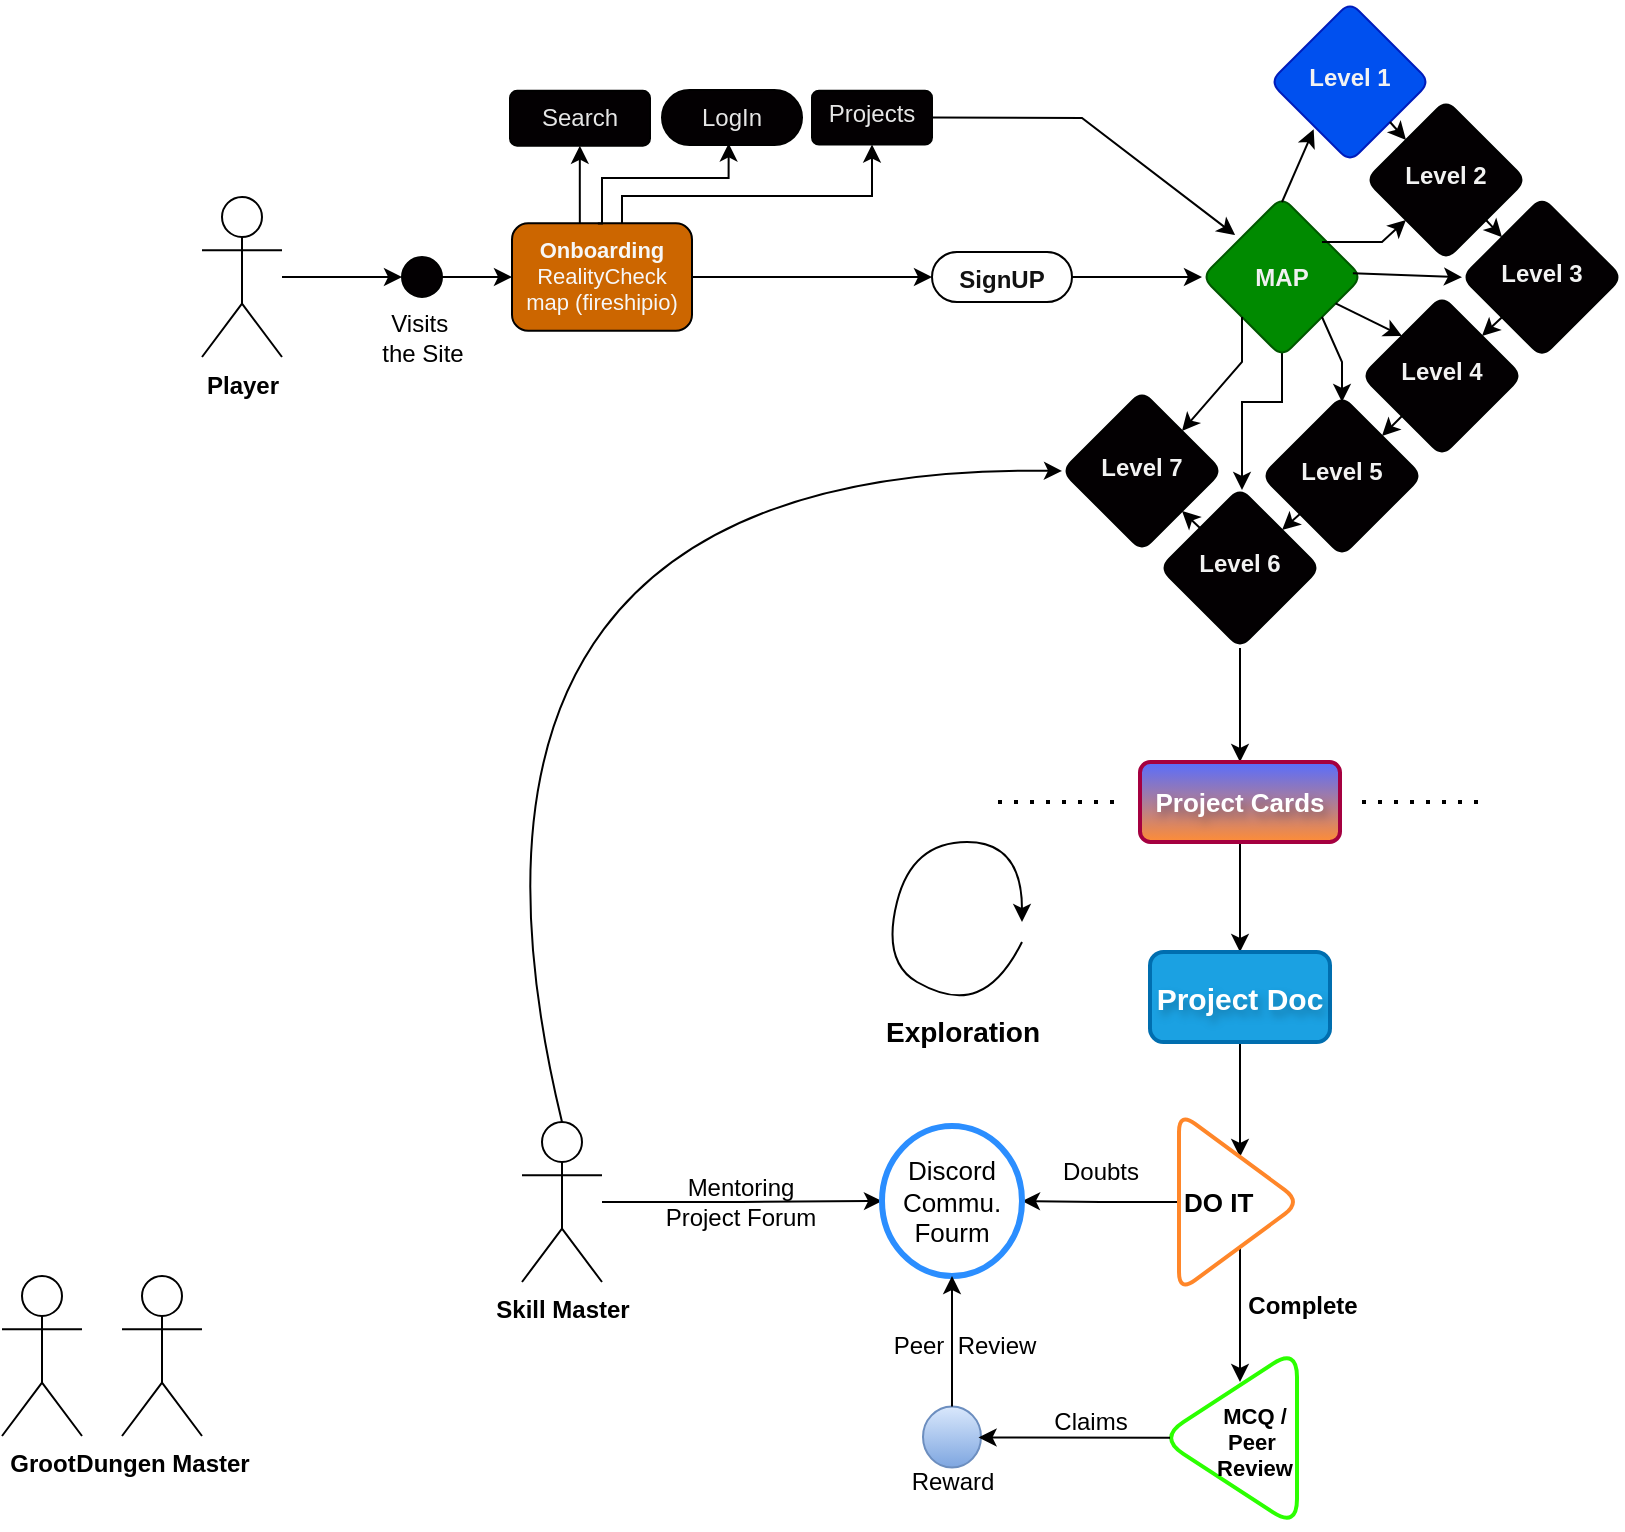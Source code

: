 <mxfile version="24.7.6">
  <diagram name="Page-1" id="eGerFE4Rf8FAYiZ98_NA">
    <mxGraphModel dx="1960" dy="1098" grid="1" gridSize="10" guides="1" tooltips="1" connect="1" arrows="1" fold="1" page="1" pageScale="1" pageWidth="850" pageHeight="1100" math="0" shadow="0">
      <root>
        <mxCell id="0" />
        <mxCell id="1" parent="0" />
        <mxCell id="n3ImuVNXiSJUvUDemmLi-9" value="" style="edgeStyle=orthogonalEdgeStyle;rounded=0;orthogonalLoop=1;jettySize=auto;html=1;" parent="1" source="n3ImuVNXiSJUvUDemmLi-1" target="n3ImuVNXiSJUvUDemmLi-8" edge="1">
          <mxGeometry relative="1" as="geometry" />
        </mxCell>
        <mxCell id="n3ImuVNXiSJUvUDemmLi-1" value="&lt;b&gt;Player&lt;br&gt;&lt;/b&gt;" style="shape=umlActor;verticalLabelPosition=bottom;verticalAlign=top;html=1;outlineConnect=0;" parent="1" vertex="1">
          <mxGeometry x="120" y="97.5" width="40" height="80" as="geometry" />
        </mxCell>
        <mxCell id="eRNYIj-CRV8q_Qukp-I2-65" value="" style="edgeStyle=orthogonalEdgeStyle;rounded=0;orthogonalLoop=1;jettySize=auto;html=1;" parent="1" source="n3ImuVNXiSJUvUDemmLi-2" target="eRNYIj-CRV8q_Qukp-I2-48" edge="1">
          <mxGeometry relative="1" as="geometry" />
        </mxCell>
        <mxCell id="n3ImuVNXiSJUvUDemmLi-2" value="&lt;b&gt;Skill Master&lt;/b&gt;" style="shape=umlActor;verticalLabelPosition=bottom;verticalAlign=top;html=1;outlineConnect=0;" parent="1" vertex="1">
          <mxGeometry x="280" y="560" width="40" height="80" as="geometry" />
        </mxCell>
        <mxCell id="n3ImuVNXiSJUvUDemmLi-3" value="&lt;b&gt;Groot&lt;/b&gt;" style="shape=umlActor;verticalLabelPosition=bottom;verticalAlign=top;html=1;outlineConnect=0;" parent="1" vertex="1">
          <mxGeometry x="20" y="637" width="40" height="80" as="geometry" />
        </mxCell>
        <mxCell id="n3ImuVNXiSJUvUDemmLi-4" value="&lt;b&gt;Dungen Master&lt;/b&gt;" style="shape=umlActor;verticalLabelPosition=bottom;verticalAlign=top;html=1;outlineConnect=0;" parent="1" vertex="1">
          <mxGeometry x="80" y="637" width="40" height="80" as="geometry" />
        </mxCell>
        <mxCell id="n3ImuVNXiSJUvUDemmLi-16" value="" style="edgeStyle=orthogonalEdgeStyle;rounded=0;orthogonalLoop=1;jettySize=auto;html=1;" parent="1" source="n3ImuVNXiSJUvUDemmLi-8" target="n3ImuVNXiSJUvUDemmLi-15" edge="1">
          <mxGeometry relative="1" as="geometry" />
        </mxCell>
        <mxCell id="n3ImuVNXiSJUvUDemmLi-8" value="" style="ellipse;whiteSpace=wrap;html=1;verticalAlign=top;gradientColor=none;fillColor=#030002;" parent="1" vertex="1">
          <mxGeometry x="220" y="127.5" width="20" height="20" as="geometry" />
        </mxCell>
        <mxCell id="n3ImuVNXiSJUvUDemmLi-10" value="&lt;div style=&quot;line-height: 90%;&quot; align=&quot;center&quot;&gt;&lt;font color=&quot;#e6e6e6&quot;&gt;Projects&lt;br&gt;&lt;/font&gt;&lt;/div&gt;" style="rounded=1;whiteSpace=wrap;html=1;verticalAlign=top;fillColor=#030002;gradientColor=none;align=center;arcSize=13;" parent="1" vertex="1">
          <mxGeometry x="425" y="44.37" width="60" height="26.88" as="geometry" />
        </mxCell>
        <mxCell id="n3ImuVNXiSJUvUDemmLi-12" value="&lt;div&gt;Visits&amp;nbsp;&lt;/div&gt;&lt;div&gt;the Site&lt;/div&gt;" style="text;html=1;align=center;verticalAlign=middle;resizable=0;points=[];autosize=1;strokeColor=none;fillColor=none;" parent="1" vertex="1">
          <mxGeometry x="200" y="147.5" width="60" height="40" as="geometry" />
        </mxCell>
        <mxCell id="n3ImuVNXiSJUvUDemmLi-18" value="" style="edgeStyle=orthogonalEdgeStyle;rounded=0;orthogonalLoop=1;jettySize=auto;html=1;" parent="1" source="n3ImuVNXiSJUvUDemmLi-15" target="n3ImuVNXiSJUvUDemmLi-10" edge="1">
          <mxGeometry relative="1" as="geometry">
            <Array as="points">
              <mxPoint x="330" y="97" />
              <mxPoint x="455" y="97" />
            </Array>
          </mxGeometry>
        </mxCell>
        <mxCell id="n3ImuVNXiSJUvUDemmLi-22" value="" style="edgeStyle=orthogonalEdgeStyle;rounded=0;orthogonalLoop=1;jettySize=auto;html=1;" parent="1" source="n3ImuVNXiSJUvUDemmLi-15" target="n3ImuVNXiSJUvUDemmLi-21" edge="1">
          <mxGeometry relative="1" as="geometry" />
        </mxCell>
        <mxCell id="eRNYIj-CRV8q_Qukp-I2-2" value="" style="edgeStyle=orthogonalEdgeStyle;rounded=0;orthogonalLoop=1;jettySize=auto;html=1;" parent="1" edge="1">
          <mxGeometry relative="1" as="geometry">
            <mxPoint x="308.92" y="110.63" as="sourcePoint" />
            <mxPoint x="308.92" y="71.87" as="targetPoint" />
            <Array as="points">
              <mxPoint x="308.92" y="90" />
              <mxPoint x="308.92" y="90" />
            </Array>
          </mxGeometry>
        </mxCell>
        <mxCell id="n3ImuVNXiSJUvUDemmLi-15" value="&lt;div style=&quot;font-size: 11px;&quot;&gt;&lt;font style=&quot;font-size: 11px;&quot; color=&quot;#f7f7f7&quot;&gt;&lt;b&gt;Onboarding&lt;/b&gt;&lt;/font&gt;&lt;/div&gt;&lt;div style=&quot;font-size: 11px;&quot;&gt;&lt;font style=&quot;font-size: 11px;&quot; color=&quot;#f7f7f7&quot;&gt;RealityCheck map (fireshipio)&lt;br&gt;&lt;/font&gt;&lt;/div&gt;" style="rounded=1;whiteSpace=wrap;html=1;verticalAlign=top;fillColor=#CC6600;gradientColor=none;" parent="1" vertex="1">
          <mxGeometry x="275" y="110.63" width="90" height="53.75" as="geometry" />
        </mxCell>
        <mxCell id="n3ImuVNXiSJUvUDemmLi-19" value="&lt;font color=&quot;#e6e6e6&quot;&gt;LogIn&lt;/font&gt;" style="rounded=1;whiteSpace=wrap;html=1;verticalAlign=top;fillColor=#030002;gradientColor=none;align=center;arcSize=50;" parent="1" vertex="1">
          <mxGeometry x="350" y="44.06" width="70" height="27.5" as="geometry" />
        </mxCell>
        <mxCell id="n3ImuVNXiSJUvUDemmLi-20" value="" style="edgeStyle=orthogonalEdgeStyle;rounded=0;orthogonalLoop=1;jettySize=auto;html=1;entryX=0.476;entryY=0.97;entryDx=0;entryDy=0;entryPerimeter=0;exitX=0.477;exitY=0.002;exitDx=0;exitDy=0;exitPerimeter=0;" parent="1" source="n3ImuVNXiSJUvUDemmLi-15" edge="1">
          <mxGeometry relative="1" as="geometry">
            <mxPoint x="320.27" y="113.049" as="sourcePoint" />
            <Array as="points">
              <mxPoint x="320" y="111" />
              <mxPoint x="320" y="88" />
              <mxPoint x="383" y="88" />
            </Array>
            <mxPoint x="383.32" y="70.735" as="targetPoint" />
          </mxGeometry>
        </mxCell>
        <mxCell id="eRNYIj-CRV8q_Qukp-I2-5" value="" style="edgeStyle=orthogonalEdgeStyle;rounded=0;orthogonalLoop=1;jettySize=auto;html=1;" parent="1" source="n3ImuVNXiSJUvUDemmLi-21" target="eRNYIj-CRV8q_Qukp-I2-3" edge="1">
          <mxGeometry relative="1" as="geometry" />
        </mxCell>
        <mxCell id="n3ImuVNXiSJUvUDemmLi-21" value="&lt;b&gt;&lt;font color=&quot;#121212&quot;&gt;SignUP&lt;/font&gt;&lt;/b&gt;" style="rounded=1;whiteSpace=wrap;html=1;verticalAlign=top;fillColor=none;gradientColor=none;arcSize=50;" parent="1" vertex="1">
          <mxGeometry x="485" y="125" width="70" height="25" as="geometry" />
        </mxCell>
        <mxCell id="eRNYIj-CRV8q_Qukp-I2-1" value="&lt;font color=&quot;#e6e6e6&quot;&gt;Search&lt;/font&gt;" style="rounded=1;whiteSpace=wrap;html=1;verticalAlign=top;fillColor=#030002;gradientColor=none;align=center;arcSize=13;" parent="1" vertex="1">
          <mxGeometry x="274" y="44.37" width="70" height="27.5" as="geometry" />
        </mxCell>
        <mxCell id="eRNYIj-CRV8q_Qukp-I2-7" value="" style="edgeStyle=orthogonalEdgeStyle;rounded=0;orthogonalLoop=1;jettySize=auto;html=1;" parent="1" target="eRNYIj-CRV8q_Qukp-I2-6" edge="1">
          <mxGeometry relative="1" as="geometry">
            <mxPoint x="660" y="170" as="sourcePoint" />
            <Array as="points">
              <mxPoint x="660" y="200" />
              <mxPoint x="640" y="200" />
            </Array>
          </mxGeometry>
        </mxCell>
        <mxCell id="eRNYIj-CRV8q_Qukp-I2-3" value="&lt;p style=&quot;line-height: 350%;&quot;&gt;&lt;font color=&quot;#f0f0f0&quot;&gt;&lt;b&gt;MAP&lt;/b&gt;&lt;/font&gt;&lt;/p&gt;" style="rhombus;whiteSpace=wrap;html=1;verticalAlign=top;fillColor=#008a00;rounded=1;arcSize=13;strokeColor=#005700;fontColor=#ffffff;" parent="1" vertex="1">
          <mxGeometry x="620" y="97.5" width="80" height="80" as="geometry" />
        </mxCell>
        <mxCell id="eRNYIj-CRV8q_Qukp-I2-26" value="" style="edgeStyle=orthogonalEdgeStyle;rounded=0;orthogonalLoop=1;jettySize=auto;html=1;" parent="1" source="eRNYIj-CRV8q_Qukp-I2-6" target="eRNYIj-CRV8q_Qukp-I2-25" edge="1">
          <mxGeometry relative="1" as="geometry" />
        </mxCell>
        <mxCell id="eRNYIj-CRV8q_Qukp-I2-6" value="&lt;p style=&quot;line-height: 320%;&quot;&gt;&lt;font color=&quot;#f2f2f2&quot;&gt;&lt;b&gt;Level 6&lt;/b&gt;&lt;/font&gt;&lt;/p&gt;" style="rhombus;whiteSpace=wrap;html=1;verticalAlign=top;fillColor=#030002;rounded=1;gradientColor=none;arcSize=13;" parent="1" vertex="1">
          <mxGeometry x="599" y="243" width="80" height="80" as="geometry" />
        </mxCell>
        <mxCell id="eRNYIj-CRV8q_Qukp-I2-11" value="&lt;p style=&quot;line-height: 320%;&quot;&gt;&lt;font color=&quot;#f2f2f2&quot;&gt;&lt;b&gt;Level 4&lt;/b&gt;&lt;/font&gt;&lt;/p&gt;" style="rhombus;whiteSpace=wrap;html=1;verticalAlign=top;fillColor=#030002;rounded=1;gradientColor=none;arcSize=13;" parent="1" vertex="1">
          <mxGeometry x="700" y="147" width="80" height="80" as="geometry" />
        </mxCell>
        <mxCell id="eRNYIj-CRV8q_Qukp-I2-13" value="&lt;p style=&quot;line-height: 320%;&quot;&gt;&lt;font color=&quot;#f2f2f2&quot;&gt;&lt;b&gt;Level 5&lt;br&gt;&lt;/b&gt;&lt;/font&gt;&lt;/p&gt;" style="rhombus;whiteSpace=wrap;html=1;verticalAlign=top;fillColor=#030002;rounded=1;gradientColor=none;arcSize=13;" parent="1" vertex="1">
          <mxGeometry x="650" y="197" width="80" height="80" as="geometry" />
        </mxCell>
        <mxCell id="eRNYIj-CRV8q_Qukp-I2-14" value="&lt;p style=&quot;line-height: 320%;&quot;&gt;&lt;font color=&quot;#f2f2f2&quot;&gt;&lt;b&gt;Level 3&lt;br&gt;&lt;/b&gt;&lt;/font&gt;&lt;/p&gt;" style="rhombus;whiteSpace=wrap;html=1;verticalAlign=top;fillColor=#030002;rounded=1;gradientColor=none;arcSize=13;" parent="1" vertex="1">
          <mxGeometry x="750" y="97.63" width="80" height="80" as="geometry" />
        </mxCell>
        <mxCell id="eRNYIj-CRV8q_Qukp-I2-15" value="&lt;p style=&quot;line-height: 320%;&quot;&gt;&lt;font color=&quot;#f2f2f2&quot;&gt;&lt;b&gt;Level 2&lt;/b&gt;&lt;/font&gt;&lt;/p&gt;" style="rhombus;whiteSpace=wrap;html=1;verticalAlign=top;fillColor=#030002;rounded=1;gradientColor=none;arcSize=13;" parent="1" vertex="1">
          <mxGeometry x="702" y="49" width="80" height="80" as="geometry" />
        </mxCell>
        <mxCell id="eRNYIj-CRV8q_Qukp-I2-16" value="&lt;p style=&quot;line-height: 320%;&quot;&gt;&lt;font color=&quot;#f2f2f2&quot;&gt;&lt;b&gt;Level 1&lt;/b&gt;&lt;/font&gt;&lt;/p&gt;" style="rhombus;whiteSpace=wrap;html=1;verticalAlign=top;fillColor=#0050ef;rounded=1;arcSize=13;strokeColor=#001DBC;fontColor=#ffffff;" parent="1" vertex="1">
          <mxGeometry x="654" width="80" height="80" as="geometry" />
        </mxCell>
        <mxCell id="eRNYIj-CRV8q_Qukp-I2-17" value="&lt;p style=&quot;line-height: 320%;&quot;&gt;&lt;font color=&quot;#f2f2f2&quot;&gt;&lt;b&gt;Level 7&lt;br&gt;&lt;/b&gt;&lt;/font&gt;&lt;/p&gt;" style="rhombus;whiteSpace=wrap;html=1;verticalAlign=top;fillColor=#030002;rounded=1;gradientColor=none;arcSize=13;" parent="1" vertex="1">
          <mxGeometry x="550" y="194.5" width="80" height="80" as="geometry" />
        </mxCell>
        <mxCell id="eRNYIj-CRV8q_Qukp-I2-18" value="" style="endArrow=classic;html=1;rounded=0;entryX=0.207;entryY=0.238;entryDx=0;entryDy=0;exitX=1;exitY=0.5;exitDx=0;exitDy=0;entryPerimeter=0;" parent="1" source="n3ImuVNXiSJUvUDemmLi-10" target="eRNYIj-CRV8q_Qukp-I2-3" edge="1">
          <mxGeometry width="50" height="50" relative="1" as="geometry">
            <mxPoint x="590" y="180" as="sourcePoint" />
            <mxPoint x="640" y="130" as="targetPoint" />
            <Array as="points">
              <mxPoint x="560" y="58" />
            </Array>
          </mxGeometry>
        </mxCell>
        <mxCell id="eRNYIj-CRV8q_Qukp-I2-19" value="" style="endArrow=classic;html=1;rounded=0;entryX=1;entryY=0;entryDx=0;entryDy=0;exitX=0;exitY=1;exitDx=0;exitDy=0;" parent="1" source="eRNYIj-CRV8q_Qukp-I2-3" target="eRNYIj-CRV8q_Qukp-I2-17" edge="1">
          <mxGeometry width="50" height="50" relative="1" as="geometry">
            <mxPoint x="445" y="38" as="sourcePoint" />
            <mxPoint x="650" y="128" as="targetPoint" />
            <Array as="points">
              <mxPoint x="640" y="180" />
            </Array>
          </mxGeometry>
        </mxCell>
        <mxCell id="eRNYIj-CRV8q_Qukp-I2-20" value="" style="endArrow=classic;html=1;rounded=0;exitX=1;exitY=1;exitDx=0;exitDy=0;" parent="1" source="eRNYIj-CRV8q_Qukp-I2-3" edge="1">
          <mxGeometry width="50" height="50" relative="1" as="geometry">
            <mxPoint x="650" y="168" as="sourcePoint" />
            <mxPoint x="690" y="200" as="targetPoint" />
            <Array as="points">
              <mxPoint x="690" y="180" />
            </Array>
          </mxGeometry>
        </mxCell>
        <mxCell id="eRNYIj-CRV8q_Qukp-I2-21" value="" style="endArrow=classic;html=1;rounded=0;entryX=0.273;entryY=0.796;entryDx=0;entryDy=0;entryPerimeter=0;" parent="1" target="eRNYIj-CRV8q_Qukp-I2-16" edge="1">
          <mxGeometry width="50" height="50" relative="1" as="geometry">
            <mxPoint x="660" y="100" as="sourcePoint" />
            <mxPoint x="780" y="60" as="targetPoint" />
            <Array as="points" />
          </mxGeometry>
        </mxCell>
        <mxCell id="eRNYIj-CRV8q_Qukp-I2-22" value="" style="endArrow=classic;html=1;rounded=0;entryX=0;entryY=0.5;entryDx=0;entryDy=0;exitX=0.943;exitY=0.476;exitDx=0;exitDy=0;exitPerimeter=0;" parent="1" source="eRNYIj-CRV8q_Qukp-I2-3" target="eRNYIj-CRV8q_Qukp-I2-14" edge="1">
          <mxGeometry width="50" height="50" relative="1" as="geometry">
            <mxPoint x="700" y="138" as="sourcePoint" />
            <mxPoint x="920" y="207.5" as="targetPoint" />
            <Array as="points" />
          </mxGeometry>
        </mxCell>
        <mxCell id="eRNYIj-CRV8q_Qukp-I2-23" value="" style="endArrow=classic;html=1;rounded=0;entryX=0;entryY=0;entryDx=0;entryDy=0;" parent="1" source="eRNYIj-CRV8q_Qukp-I2-3" target="eRNYIj-CRV8q_Qukp-I2-11" edge="1">
          <mxGeometry width="50" height="50" relative="1" as="geometry">
            <mxPoint x="690" y="150" as="sourcePoint" />
            <mxPoint x="940" y="41.87" as="targetPoint" />
            <Array as="points" />
          </mxGeometry>
        </mxCell>
        <mxCell id="eRNYIj-CRV8q_Qukp-I2-24" value="" style="endArrow=classic;html=1;rounded=0;entryX=0;entryY=1;entryDx=0;entryDy=0;" parent="1" target="eRNYIj-CRV8q_Qukp-I2-15" edge="1">
          <mxGeometry width="50" height="50" relative="1" as="geometry">
            <mxPoint x="680" y="120" as="sourcePoint" />
            <mxPoint x="735" y="70" as="targetPoint" />
            <Array as="points">
              <mxPoint x="710" y="120" />
            </Array>
          </mxGeometry>
        </mxCell>
        <mxCell id="eRNYIj-CRV8q_Qukp-I2-42" value="" style="edgeStyle=orthogonalEdgeStyle;rounded=0;orthogonalLoop=1;jettySize=auto;html=1;" parent="1" source="eRNYIj-CRV8q_Qukp-I2-25" target="eRNYIj-CRV8q_Qukp-I2-41" edge="1">
          <mxGeometry relative="1" as="geometry" />
        </mxCell>
        <mxCell id="eRNYIj-CRV8q_Qukp-I2-25" value="&lt;b style=&quot;font-size: 13px;&quot;&gt;&lt;font style=&quot;font-size: 13px;&quot;&gt;Project Cards&lt;br style=&quot;font-size: 13px;&quot;&gt;&lt;/font&gt;&lt;/b&gt;" style="rounded=1;whiteSpace=wrap;html=1;verticalAlign=middle;fillColor=#FF8D36;arcSize=13;strokeWidth=2;shadow=0;textShadow=1;fontSize=13;fontColor=#ffffff;strokeColor=#A50040;gradientDirection=north;gradientColor=#576DFF;" parent="1" vertex="1">
          <mxGeometry x="589" y="380" width="100" height="40" as="geometry" />
        </mxCell>
        <mxCell id="eRNYIj-CRV8q_Qukp-I2-27" value="" style="endArrow=classic;html=1;rounded=0;entryX=0;entryY=0;entryDx=0;entryDy=0;exitX=1;exitY=1;exitDx=0;exitDy=0;" parent="1" source="eRNYIj-CRV8q_Qukp-I2-16" target="eRNYIj-CRV8q_Qukp-I2-15" edge="1">
          <mxGeometry width="50" height="50" relative="1" as="geometry">
            <mxPoint x="570" y="270" as="sourcePoint" />
            <mxPoint x="620" y="220" as="targetPoint" />
          </mxGeometry>
        </mxCell>
        <mxCell id="eRNYIj-CRV8q_Qukp-I2-28" value="" style="endArrow=classic;html=1;rounded=0;entryX=0;entryY=0;entryDx=0;entryDy=0;exitX=1;exitY=1;exitDx=0;exitDy=0;" parent="1" source="eRNYIj-CRV8q_Qukp-I2-15" target="eRNYIj-CRV8q_Qukp-I2-14" edge="1">
          <mxGeometry width="50" height="50" relative="1" as="geometry">
            <mxPoint x="762" y="122" as="sourcePoint" />
            <mxPoint x="770" y="131" as="targetPoint" />
          </mxGeometry>
        </mxCell>
        <mxCell id="eRNYIj-CRV8q_Qukp-I2-29" value="" style="endArrow=classic;html=1;rounded=0;entryX=1;entryY=0;entryDx=0;entryDy=0;exitX=0;exitY=1;exitDx=0;exitDy=0;" parent="1" source="eRNYIj-CRV8q_Qukp-I2-14" target="eRNYIj-CRV8q_Qukp-I2-11" edge="1">
          <mxGeometry width="50" height="50" relative="1" as="geometry">
            <mxPoint x="734" y="80" as="sourcePoint" />
            <mxPoint x="742" y="89" as="targetPoint" />
          </mxGeometry>
        </mxCell>
        <mxCell id="eRNYIj-CRV8q_Qukp-I2-30" value="" style="endArrow=classic;html=1;rounded=0;entryX=1;entryY=0;entryDx=0;entryDy=0;exitX=0;exitY=1;exitDx=0;exitDy=0;" parent="1" source="eRNYIj-CRV8q_Qukp-I2-11" target="eRNYIj-CRV8q_Qukp-I2-13" edge="1">
          <mxGeometry width="50" height="50" relative="1" as="geometry">
            <mxPoint x="744" y="90" as="sourcePoint" />
            <mxPoint x="752" y="99" as="targetPoint" />
          </mxGeometry>
        </mxCell>
        <mxCell id="eRNYIj-CRV8q_Qukp-I2-33" value="" style="endArrow=classic;html=1;rounded=0;" parent="1" source="eRNYIj-CRV8q_Qukp-I2-13" target="eRNYIj-CRV8q_Qukp-I2-6" edge="1">
          <mxGeometry width="50" height="50" relative="1" as="geometry">
            <mxPoint x="669" y="248.96" as="sourcePoint" />
            <mxPoint x="659" y="262" as="targetPoint" />
          </mxGeometry>
        </mxCell>
        <mxCell id="eRNYIj-CRV8q_Qukp-I2-34" value="" style="endArrow=classic;html=1;rounded=0;entryX=1;entryY=1;entryDx=0;entryDy=0;exitX=0;exitY=0;exitDx=0;exitDy=0;" parent="1" source="eRNYIj-CRV8q_Qukp-I2-6" target="eRNYIj-CRV8q_Qukp-I2-17" edge="1">
          <mxGeometry width="50" height="50" relative="1" as="geometry">
            <mxPoint x="610" y="230" as="sourcePoint" />
            <mxPoint x="660" y="180" as="targetPoint" />
          </mxGeometry>
        </mxCell>
        <mxCell id="eRNYIj-CRV8q_Qukp-I2-47" value="" style="edgeStyle=orthogonalEdgeStyle;rounded=0;orthogonalLoop=1;jettySize=auto;html=1;" parent="1" source="eRNYIj-CRV8q_Qukp-I2-41" target="eRNYIj-CRV8q_Qukp-I2-46" edge="1">
          <mxGeometry relative="1" as="geometry" />
        </mxCell>
        <mxCell id="eRNYIj-CRV8q_Qukp-I2-41" value="&lt;b style=&quot;font-size: 15px;&quot;&gt;Project Doc&lt;br style=&quot;font-size: 15px;&quot;&gt;&lt;/b&gt;" style="whiteSpace=wrap;html=1;fillColor=#1ba1e2;rounded=1;arcSize=15;strokeWidth=2;textShadow=1;fontSize=15;shadow=0;glass=0;fontColor=#ffffff;strokeColor=#006EAF;" parent="1" vertex="1">
          <mxGeometry x="594" y="475" width="90" height="45" as="geometry" />
        </mxCell>
        <mxCell id="eRNYIj-CRV8q_Qukp-I2-44" value="" style="endArrow=none;dashed=1;html=1;dashPattern=1 3;strokeWidth=2;rounded=0;" parent="1" edge="1">
          <mxGeometry width="50" height="50" relative="1" as="geometry">
            <mxPoint x="700" y="400" as="sourcePoint" />
            <mxPoint x="760" y="400" as="targetPoint" />
          </mxGeometry>
        </mxCell>
        <mxCell id="eRNYIj-CRV8q_Qukp-I2-45" value="" style="endArrow=none;dashed=1;html=1;dashPattern=1 3;strokeWidth=2;rounded=0;" parent="1" edge="1">
          <mxGeometry width="50" height="50" relative="1" as="geometry">
            <mxPoint x="518" y="400" as="sourcePoint" />
            <mxPoint x="578" y="400" as="targetPoint" />
          </mxGeometry>
        </mxCell>
        <mxCell id="eRNYIj-CRV8q_Qukp-I2-49" value="" style="edgeStyle=orthogonalEdgeStyle;rounded=0;orthogonalLoop=1;jettySize=auto;html=1;" parent="1" source="eRNYIj-CRV8q_Qukp-I2-46" target="eRNYIj-CRV8q_Qukp-I2-48" edge="1">
          <mxGeometry relative="1" as="geometry" />
        </mxCell>
        <mxCell id="eRNYIj-CRV8q_Qukp-I2-51" value="" style="edgeStyle=orthogonalEdgeStyle;rounded=0;orthogonalLoop=1;jettySize=auto;html=1;entryX=0.399;entryY=0.811;entryDx=0;entryDy=0;entryPerimeter=0;" parent="1" source="eRNYIj-CRV8q_Qukp-I2-46" target="eRNYIj-CRV8q_Qukp-I2-50" edge="1">
          <mxGeometry relative="1" as="geometry">
            <Array as="points">
              <mxPoint x="639" y="690" />
            </Array>
          </mxGeometry>
        </mxCell>
        <mxCell id="eRNYIj-CRV8q_Qukp-I2-46" value="&lt;b style=&quot;font-size: 13px;&quot;&gt;DO IT&lt;/b&gt;" style="triangle;whiteSpace=wrap;html=1;fontSize=13;fillColor=none;rounded=1;gradientColor=none;arcSize=20;strokeWidth=2;shadow=0;glass=0;rotation=0;verticalAlign=middle;align=left;strokeColor=#FF8629;" parent="1" vertex="1">
          <mxGeometry x="608.5" y="555" width="61" height="90" as="geometry" />
        </mxCell>
        <mxCell id="eRNYIj-CRV8q_Qukp-I2-48" value="&lt;div&gt;Discord&lt;/div&gt;&lt;div&gt;Commu.&lt;/div&gt;&lt;div&gt;Fourm&lt;br&gt;&lt;/div&gt;" style="ellipse;whiteSpace=wrap;html=1;fontSize=13;align=center;fillColor=none;rounded=1;gradientColor=none;arcSize=15;strokeWidth=3;shadow=0;glass=0;strokeColor=#2B8EFF;" parent="1" vertex="1">
          <mxGeometry x="460" y="562" width="70" height="75" as="geometry" />
        </mxCell>
        <mxCell id="eRNYIj-CRV8q_Qukp-I2-50" value="" style="triangle;whiteSpace=wrap;html=1;fontSize=13;fillColor=none;rounded=1;gradientColor=none;arcSize=29;strokeWidth=2;shadow=0;glass=0;rotation=-180;verticalAlign=middle;align=left;strokeColor=#2BFF00;" parent="1" vertex="1">
          <mxGeometry x="598.5" y="673" width="69" height="90" as="geometry" />
        </mxCell>
        <mxCell id="eRNYIj-CRV8q_Qukp-I2-52" value="&lt;div style=&quot;font-size: 11px;&quot;&gt;&lt;font style=&quot;font-size: 11px;&quot;&gt;&lt;b&gt;MCQ /&lt;/b&gt;&lt;/font&gt;&lt;/div&gt;&lt;div style=&quot;font-size: 11px;&quot;&gt;&lt;font style=&quot;font-size: 11px;&quot;&gt;&lt;b&gt;Peer&amp;nbsp;&lt;/b&gt;&lt;/font&gt;&lt;/div&gt;&lt;div style=&quot;font-size: 11px;&quot;&gt;&lt;font style=&quot;font-size: 11px;&quot;&gt;&lt;b&gt;Review&lt;br&gt;&lt;/b&gt;&lt;/font&gt;&lt;/div&gt;" style="text;html=1;align=center;verticalAlign=middle;resizable=0;points=[];autosize=1;strokeColor=none;fillColor=none;" parent="1" vertex="1">
          <mxGeometry x="616" y="695" width="60" height="50" as="geometry" />
        </mxCell>
        <mxCell id="eRNYIj-CRV8q_Qukp-I2-53" value="" style="ellipse;whiteSpace=wrap;html=1;fillColor=#dae8fc;strokeColor=#6c8ebf;gradientColor=#7ea6e0;" parent="1" vertex="1">
          <mxGeometry x="480.5" y="702.23" width="29" height="30.53" as="geometry" />
        </mxCell>
        <mxCell id="eRNYIj-CRV8q_Qukp-I2-55" value="" style="endArrow=classic;html=1;rounded=0;entryX=0.958;entryY=0.507;entryDx=0;entryDy=0;entryPerimeter=0;exitX=0.92;exitY=0.501;exitDx=0;exitDy=0;exitPerimeter=0;" parent="1" source="eRNYIj-CRV8q_Qukp-I2-50" target="eRNYIj-CRV8q_Qukp-I2-53" edge="1">
          <mxGeometry width="50" height="50" relative="1" as="geometry">
            <mxPoint x="600" y="710" as="sourcePoint" />
            <mxPoint x="650" y="660" as="targetPoint" />
          </mxGeometry>
        </mxCell>
        <mxCell id="eRNYIj-CRV8q_Qukp-I2-58" value="" style="edgeStyle=orthogonalEdgeStyle;rounded=0;orthogonalLoop=1;jettySize=auto;html=1;exitX=0.5;exitY=0;exitDx=0;exitDy=0;" parent="1" source="eRNYIj-CRV8q_Qukp-I2-53" target="eRNYIj-CRV8q_Qukp-I2-48" edge="1">
          <mxGeometry relative="1" as="geometry">
            <Array as="points" />
            <mxPoint x="495" y="759.5" as="sourcePoint" />
          </mxGeometry>
        </mxCell>
        <mxCell id="eRNYIj-CRV8q_Qukp-I2-59" value="Peer&amp;nbsp; Review" style="text;html=1;align=center;verticalAlign=middle;resizable=0;points=[];autosize=1;strokeColor=none;fillColor=none;rotation=0;" parent="1" vertex="1">
          <mxGeometry x="456" y="657" width="90" height="30" as="geometry" />
        </mxCell>
        <mxCell id="eRNYIj-CRV8q_Qukp-I2-60" value="Doubts" style="text;html=1;align=center;verticalAlign=middle;resizable=0;points=[];autosize=1;strokeColor=none;fillColor=none;" parent="1" vertex="1">
          <mxGeometry x="539" y="570" width="60" height="30" as="geometry" />
        </mxCell>
        <mxCell id="eRNYIj-CRV8q_Qukp-I2-66" value="&lt;p style=&quot;line-height: 80%;&quot;&gt;&lt;/p&gt;&lt;div&gt;Mentoring &lt;br&gt;&lt;/div&gt;&lt;div&gt;Project Forum&lt;br&gt;&lt;/div&gt;&lt;p&gt;&lt;/p&gt;" style="text;html=1;align=center;verticalAlign=middle;resizable=0;points=[];autosize=1;strokeColor=none;fillColor=none;spacingTop=0;spacing=0;" parent="1" vertex="1">
          <mxGeometry x="344" y="569.5" width="90" height="60" as="geometry" />
        </mxCell>
        <mxCell id="eRNYIj-CRV8q_Qukp-I2-69" value="Claims" style="text;html=1;align=center;verticalAlign=middle;resizable=0;points=[];autosize=1;strokeColor=none;fillColor=none;" parent="1" vertex="1">
          <mxGeometry x="534" y="695" width="60" height="30" as="geometry" />
        </mxCell>
        <mxCell id="eRNYIj-CRV8q_Qukp-I2-70" value="" style="curved=1;endArrow=classic;html=1;rounded=0;entryX=0;entryY=0.5;entryDx=0;entryDy=0;exitX=0.5;exitY=0;exitDx=0;exitDy=0;exitPerimeter=0;" parent="1" source="n3ImuVNXiSJUvUDemmLi-2" target="eRNYIj-CRV8q_Qukp-I2-17" edge="1">
          <mxGeometry width="50" height="50" relative="1" as="geometry">
            <mxPoint x="630" y="470" as="sourcePoint" />
            <mxPoint x="680" y="420" as="targetPoint" />
            <Array as="points">
              <mxPoint x="220" y="230" />
            </Array>
          </mxGeometry>
        </mxCell>
        <mxCell id="eRNYIj-CRV8q_Qukp-I2-71" value="" style="curved=1;endArrow=classic;html=1;rounded=0;" parent="1" edge="1">
          <mxGeometry width="50" height="50" relative="1" as="geometry">
            <mxPoint x="530" y="470" as="sourcePoint" />
            <mxPoint x="530" y="460" as="targetPoint" />
            <Array as="points">
              <mxPoint x="520" y="490" />
              <mxPoint x="495" y="500" />
              <mxPoint x="460" y="480" />
              <mxPoint x="475" y="420" />
              <mxPoint x="530" y="420" />
            </Array>
          </mxGeometry>
        </mxCell>
        <mxCell id="eRNYIj-CRV8q_Qukp-I2-73" value="&lt;b style=&quot;font-size: 14px;&quot;&gt;Exploration&lt;br&gt;&lt;/b&gt;" style="text;html=1;align=center;verticalAlign=middle;resizable=0;points=[];autosize=1;strokeColor=none;fillColor=none;" parent="1" vertex="1">
          <mxGeometry x="450" y="500" width="100" height="30" as="geometry" />
        </mxCell>
        <mxCell id="LAG4a6FqGndS0A5OYWmv-2" value="&lt;b&gt;Complete&lt;/b&gt;" style="text;html=1;align=center;verticalAlign=middle;resizable=0;points=[];autosize=1;strokeColor=none;fillColor=none;" vertex="1" parent="1">
          <mxGeometry x="630" y="637" width="80" height="30" as="geometry" />
        </mxCell>
        <mxCell id="eRNYIj-CRV8q_Qukp-I2-57" value="Reward" style="text;html=1;align=center;verticalAlign=middle;resizable=0;points=[];autosize=1;strokeColor=none;fillColor=none;" parent="1" vertex="1">
          <mxGeometry x="465" y="725" width="60" height="30" as="geometry" />
        </mxCell>
      </root>
    </mxGraphModel>
  </diagram>
</mxfile>
